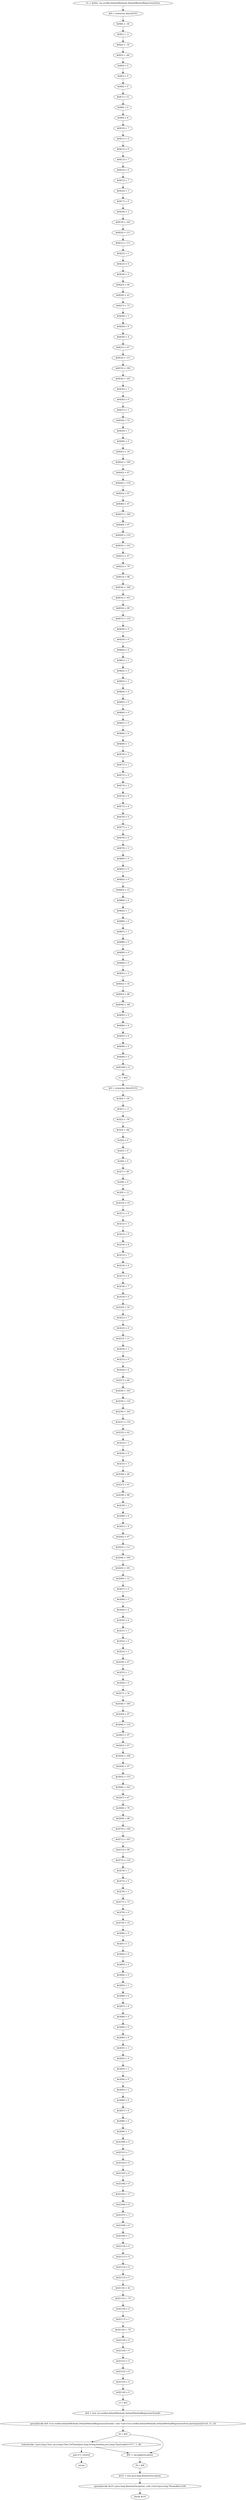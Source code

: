 digraph "unitGraph" {
    "r5 := @this: vm.verifier.defaultMethods.DefaultMethodRegressionTests"
    "$r0 = newarray (byte)[101]"
    "$r0[0] = -54"
    "$r0[1] = -2"
    "$r0[2] = -70"
    "$r0[3] = -66"
    "$r0[4] = 0"
    "$r0[5] = 0"
    "$r0[6] = 0"
    "$r0[7] = 52"
    "$r0[8] = 0"
    "$r0[9] = 8"
    "$r0[10] = 7"
    "$r0[11] = 0"
    "$r0[12] = 6"
    "$r0[13] = 7"
    "$r0[14] = 0"
    "$r0[15] = 7"
    "$r0[16] = 1"
    "$r0[17] = 0"
    "$r0[18] = 3"
    "$r0[19] = 102"
    "$r0[20] = 111"
    "$r0[21] = 111"
    "$r0[22] = 1"
    "$r0[23] = 0"
    "$r0[24] = 3"
    "$r0[25] = 40"
    "$r0[26] = 41"
    "$r0[27] = 73"
    "$r0[28] = 1"
    "$r0[29] = 0"
    "$r0[30] = 4"
    "$r0[31] = 67"
    "$r0[32] = 111"
    "$r0[33] = 100"
    "$r0[34] = 101"
    "$r0[35] = 1"
    "$r0[36] = 0"
    "$r0[37] = 1"
    "$r0[38] = 73"
    "$r0[39] = 1"
    "$r0[40] = 0"
    "$r0[41] = 16"
    "$r0[42] = 106"
    "$r0[43] = 97"
    "$r0[44] = 118"
    "$r0[45] = 97"
    "$r0[46] = 47"
    "$r0[47] = 108"
    "$r0[48] = 97"
    "$r0[49] = 110"
    "$r0[50] = 103"
    "$r0[51] = 47"
    "$r0[52] = 79"
    "$r0[53] = 98"
    "$r0[54] = 106"
    "$r0[55] = 101"
    "$r0[56] = 99"
    "$r0[57] = 116"
    "$r0[58] = 6"
    "$r0[59] = 0"
    "$r0[60] = 0"
    "$r0[61] = 1"
    "$r0[62] = 0"
    "$r0[63] = 2"
    "$r0[64] = 0"
    "$r0[65] = 0"
    "$r0[66] = 0"
    "$r0[67] = 0"
    "$r0[68] = 0"
    "$r0[69] = 1"
    "$r0[70] = 2"
    "$r0[71] = 1"
    "$r0[72] = 0"
    "$r0[73] = 3"
    "$r0[74] = 0"
    "$r0[75] = 4"
    "$r0[76] = 0"
    "$r0[77] = 1"
    "$r0[78] = 0"
    "$r0[79] = 5"
    "$r0[80] = 0"
    "$r0[81] = 0"
    "$r0[82] = 0"
    "$r0[83] = 15"
    "$r0[84] = 0"
    "$r0[85] = 1"
    "$r0[86] = 0"
    "$r0[87] = 1"
    "$r0[88] = 0"
    "$r0[89] = 0"
    "$r0[90] = 0"
    "$r0[91] = 3"
    "$r0[92] = 16"
    "$r0[93] = 99"
    "$r0[94] = -84"
    "$r0[95] = 0"
    "$r0[96] = 0"
    "$r0[97] = 0"
    "$r0[98] = 0"
    "$r0[99] = 0"
    "$r0[100] = 0"
    "r1 = $r0"
    "$r2 = newarray (byte)[125]"
    "$r2[0] = -54"
    "$r2[1] = -2"
    "$r2[2] = -70"
    "$r2[3] = -66"
    "$r2[4] = 0"
    "$r2[5] = 0"
    "$r2[6] = 0"
    "$r2[7] = 49"
    "$r2[8] = 0"
    "$r2[9] = 12"
    "$r2[10] = 10"
    "$r2[11] = 0"
    "$r2[12] = 3"
    "$r2[13] = 0"
    "$r2[14] = 8"
    "$r2[15] = 7"
    "$r2[16] = 0"
    "$r2[17] = 9"
    "$r2[18] = 7"
    "$r2[19] = 0"
    "$r2[20] = 10"
    "$r2[21] = 7"
    "$r2[22] = 0"
    "$r2[23] = 11"
    "$r2[24] = 1"
    "$r2[25] = 0"
    "$r2[26] = 6"
    "$r2[27] = 60"
    "$r2[28] = 105"
    "$r2[29] = 110"
    "$r2[30] = 105"
    "$r2[31] = 116"
    "$r2[32] = 62"
    "$r2[33] = 1"
    "$r2[34] = 0"
    "$r2[35] = 3"
    "$r2[36] = 40"
    "$r2[37] = 41"
    "$r2[38] = 86"
    "$r2[39] = 1"
    "$r2[40] = 0"
    "$r2[41] = 4"
    "$r2[42] = 67"
    "$r2[43] = 111"
    "$r2[44] = 100"
    "$r2[45] = 101"
    "$r2[46] = 12"
    "$r2[47] = 0"
    "$r2[48] = 5"
    "$r2[49] = 0"
    "$r2[50] = 6"
    "$r2[51] = 1"
    "$r2[52] = 0"
    "$r2[53] = 1"
    "$r2[54] = 67"
    "$r2[55] = 1"
    "$r2[56] = 0"
    "$r2[57] = 16"
    "$r2[58] = 106"
    "$r2[59] = 97"
    "$r2[60] = 118"
    "$r2[61] = 97"
    "$r2[62] = 47"
    "$r2[63] = 108"
    "$r2[64] = 97"
    "$r2[65] = 110"
    "$r2[66] = 103"
    "$r2[67] = 47"
    "$r2[68] = 79"
    "$r2[69] = 98"
    "$r2[70] = 106"
    "$r2[71] = 101"
    "$r2[72] = 99"
    "$r2[73] = 116"
    "$r2[74] = 1"
    "$r2[75] = 0"
    "$r2[76] = 1"
    "$r2[77] = 73"
    "$r2[78] = 0"
    "$r2[79] = 33"
    "$r2[80] = 0"
    "$r2[81] = 2"
    "$r2[82] = 0"
    "$r2[83] = 3"
    "$r2[84] = 0"
    "$r2[85] = 1"
    "$r2[86] = 0"
    "$r2[87] = 4"
    "$r2[88] = 0"
    "$r2[89] = 0"
    "$r2[90] = 0"
    "$r2[91] = 1"
    "$r2[92] = 0"
    "$r2[93] = 1"
    "$r2[94] = 0"
    "$r2[95] = 5"
    "$r2[96] = 0"
    "$r2[97] = 6"
    "$r2[98] = 0"
    "$r2[99] = 1"
    "$r2[100] = 0"
    "$r2[101] = 7"
    "$r2[102] = 0"
    "$r2[103] = 0"
    "$r2[104] = 0"
    "$r2[105] = 17"
    "$r2[106] = 0"
    "$r2[107] = 1"
    "$r2[108] = 0"
    "$r2[109] = 1"
    "$r2[110] = 0"
    "$r2[111] = 0"
    "$r2[112] = 0"
    "$r2[113] = 5"
    "$r2[114] = 42"
    "$r2[115] = -73"
    "$r2[116] = 0"
    "$r2[117] = 1"
    "$r2[118] = -79"
    "$r2[119] = 0"
    "$r2[120] = 0"
    "$r2[121] = 0"
    "$r2[122] = 0"
    "$r2[123] = 0"
    "$r2[124] = 0"
    "r3 = $r2"
    "$r4 = new vm.verifier.defaultMethods.DefaultMethodRegressionTests$1"
    "specialinvoke $r4.<vm.verifier.defaultMethods.DefaultMethodRegressionTests$1: void <init>(vm.verifier.defaultMethods.DefaultMethodRegressionTests,byte[],byte[])>(r5, r1, r3)"
    "r6 = $r4"
    "staticinvoke <java.lang.Class: java.lang.Class forName(java.lang.String,boolean,java.lang.ClassLoader)>(\"C\", 1, r6)"
    "goto [?= return]"
    "$r8 := @caughtexception"
    "r9 = $r8"
    "$r10 = new java.lang.RuntimeException"
    "specialinvoke $r10.<java.lang.RuntimeException: void <init>(java.lang.Throwable)>(r9)"
    "throw $r10"
    "return"
    "r5 := @this: vm.verifier.defaultMethods.DefaultMethodRegressionTests"->"$r0 = newarray (byte)[101]";
    "$r0 = newarray (byte)[101]"->"$r0[0] = -54";
    "$r0[0] = -54"->"$r0[1] = -2";
    "$r0[1] = -2"->"$r0[2] = -70";
    "$r0[2] = -70"->"$r0[3] = -66";
    "$r0[3] = -66"->"$r0[4] = 0";
    "$r0[4] = 0"->"$r0[5] = 0";
    "$r0[5] = 0"->"$r0[6] = 0";
    "$r0[6] = 0"->"$r0[7] = 52";
    "$r0[7] = 52"->"$r0[8] = 0";
    "$r0[8] = 0"->"$r0[9] = 8";
    "$r0[9] = 8"->"$r0[10] = 7";
    "$r0[10] = 7"->"$r0[11] = 0";
    "$r0[11] = 0"->"$r0[12] = 6";
    "$r0[12] = 6"->"$r0[13] = 7";
    "$r0[13] = 7"->"$r0[14] = 0";
    "$r0[14] = 0"->"$r0[15] = 7";
    "$r0[15] = 7"->"$r0[16] = 1";
    "$r0[16] = 1"->"$r0[17] = 0";
    "$r0[17] = 0"->"$r0[18] = 3";
    "$r0[18] = 3"->"$r0[19] = 102";
    "$r0[19] = 102"->"$r0[20] = 111";
    "$r0[20] = 111"->"$r0[21] = 111";
    "$r0[21] = 111"->"$r0[22] = 1";
    "$r0[22] = 1"->"$r0[23] = 0";
    "$r0[23] = 0"->"$r0[24] = 3";
    "$r0[24] = 3"->"$r0[25] = 40";
    "$r0[25] = 40"->"$r0[26] = 41";
    "$r0[26] = 41"->"$r0[27] = 73";
    "$r0[27] = 73"->"$r0[28] = 1";
    "$r0[28] = 1"->"$r0[29] = 0";
    "$r0[29] = 0"->"$r0[30] = 4";
    "$r0[30] = 4"->"$r0[31] = 67";
    "$r0[31] = 67"->"$r0[32] = 111";
    "$r0[32] = 111"->"$r0[33] = 100";
    "$r0[33] = 100"->"$r0[34] = 101";
    "$r0[34] = 101"->"$r0[35] = 1";
    "$r0[35] = 1"->"$r0[36] = 0";
    "$r0[36] = 0"->"$r0[37] = 1";
    "$r0[37] = 1"->"$r0[38] = 73";
    "$r0[38] = 73"->"$r0[39] = 1";
    "$r0[39] = 1"->"$r0[40] = 0";
    "$r0[40] = 0"->"$r0[41] = 16";
    "$r0[41] = 16"->"$r0[42] = 106";
    "$r0[42] = 106"->"$r0[43] = 97";
    "$r0[43] = 97"->"$r0[44] = 118";
    "$r0[44] = 118"->"$r0[45] = 97";
    "$r0[45] = 97"->"$r0[46] = 47";
    "$r0[46] = 47"->"$r0[47] = 108";
    "$r0[47] = 108"->"$r0[48] = 97";
    "$r0[48] = 97"->"$r0[49] = 110";
    "$r0[49] = 110"->"$r0[50] = 103";
    "$r0[50] = 103"->"$r0[51] = 47";
    "$r0[51] = 47"->"$r0[52] = 79";
    "$r0[52] = 79"->"$r0[53] = 98";
    "$r0[53] = 98"->"$r0[54] = 106";
    "$r0[54] = 106"->"$r0[55] = 101";
    "$r0[55] = 101"->"$r0[56] = 99";
    "$r0[56] = 99"->"$r0[57] = 116";
    "$r0[57] = 116"->"$r0[58] = 6";
    "$r0[58] = 6"->"$r0[59] = 0";
    "$r0[59] = 0"->"$r0[60] = 0";
    "$r0[60] = 0"->"$r0[61] = 1";
    "$r0[61] = 1"->"$r0[62] = 0";
    "$r0[62] = 0"->"$r0[63] = 2";
    "$r0[63] = 2"->"$r0[64] = 0";
    "$r0[64] = 0"->"$r0[65] = 0";
    "$r0[65] = 0"->"$r0[66] = 0";
    "$r0[66] = 0"->"$r0[67] = 0";
    "$r0[67] = 0"->"$r0[68] = 0";
    "$r0[68] = 0"->"$r0[69] = 1";
    "$r0[69] = 1"->"$r0[70] = 2";
    "$r0[70] = 2"->"$r0[71] = 1";
    "$r0[71] = 1"->"$r0[72] = 0";
    "$r0[72] = 0"->"$r0[73] = 3";
    "$r0[73] = 3"->"$r0[74] = 0";
    "$r0[74] = 0"->"$r0[75] = 4";
    "$r0[75] = 4"->"$r0[76] = 0";
    "$r0[76] = 0"->"$r0[77] = 1";
    "$r0[77] = 1"->"$r0[78] = 0";
    "$r0[78] = 0"->"$r0[79] = 5";
    "$r0[79] = 5"->"$r0[80] = 0";
    "$r0[80] = 0"->"$r0[81] = 0";
    "$r0[81] = 0"->"$r0[82] = 0";
    "$r0[82] = 0"->"$r0[83] = 15";
    "$r0[83] = 15"->"$r0[84] = 0";
    "$r0[84] = 0"->"$r0[85] = 1";
    "$r0[85] = 1"->"$r0[86] = 0";
    "$r0[86] = 0"->"$r0[87] = 1";
    "$r0[87] = 1"->"$r0[88] = 0";
    "$r0[88] = 0"->"$r0[89] = 0";
    "$r0[89] = 0"->"$r0[90] = 0";
    "$r0[90] = 0"->"$r0[91] = 3";
    "$r0[91] = 3"->"$r0[92] = 16";
    "$r0[92] = 16"->"$r0[93] = 99";
    "$r0[93] = 99"->"$r0[94] = -84";
    "$r0[94] = -84"->"$r0[95] = 0";
    "$r0[95] = 0"->"$r0[96] = 0";
    "$r0[96] = 0"->"$r0[97] = 0";
    "$r0[97] = 0"->"$r0[98] = 0";
    "$r0[98] = 0"->"$r0[99] = 0";
    "$r0[99] = 0"->"$r0[100] = 0";
    "$r0[100] = 0"->"r1 = $r0";
    "r1 = $r0"->"$r2 = newarray (byte)[125]";
    "$r2 = newarray (byte)[125]"->"$r2[0] = -54";
    "$r2[0] = -54"->"$r2[1] = -2";
    "$r2[1] = -2"->"$r2[2] = -70";
    "$r2[2] = -70"->"$r2[3] = -66";
    "$r2[3] = -66"->"$r2[4] = 0";
    "$r2[4] = 0"->"$r2[5] = 0";
    "$r2[5] = 0"->"$r2[6] = 0";
    "$r2[6] = 0"->"$r2[7] = 49";
    "$r2[7] = 49"->"$r2[8] = 0";
    "$r2[8] = 0"->"$r2[9] = 12";
    "$r2[9] = 12"->"$r2[10] = 10";
    "$r2[10] = 10"->"$r2[11] = 0";
    "$r2[11] = 0"->"$r2[12] = 3";
    "$r2[12] = 3"->"$r2[13] = 0";
    "$r2[13] = 0"->"$r2[14] = 8";
    "$r2[14] = 8"->"$r2[15] = 7";
    "$r2[15] = 7"->"$r2[16] = 0";
    "$r2[16] = 0"->"$r2[17] = 9";
    "$r2[17] = 9"->"$r2[18] = 7";
    "$r2[18] = 7"->"$r2[19] = 0";
    "$r2[19] = 0"->"$r2[20] = 10";
    "$r2[20] = 10"->"$r2[21] = 7";
    "$r2[21] = 7"->"$r2[22] = 0";
    "$r2[22] = 0"->"$r2[23] = 11";
    "$r2[23] = 11"->"$r2[24] = 1";
    "$r2[24] = 1"->"$r2[25] = 0";
    "$r2[25] = 0"->"$r2[26] = 6";
    "$r2[26] = 6"->"$r2[27] = 60";
    "$r2[27] = 60"->"$r2[28] = 105";
    "$r2[28] = 105"->"$r2[29] = 110";
    "$r2[29] = 110"->"$r2[30] = 105";
    "$r2[30] = 105"->"$r2[31] = 116";
    "$r2[31] = 116"->"$r2[32] = 62";
    "$r2[32] = 62"->"$r2[33] = 1";
    "$r2[33] = 1"->"$r2[34] = 0";
    "$r2[34] = 0"->"$r2[35] = 3";
    "$r2[35] = 3"->"$r2[36] = 40";
    "$r2[36] = 40"->"$r2[37] = 41";
    "$r2[37] = 41"->"$r2[38] = 86";
    "$r2[38] = 86"->"$r2[39] = 1";
    "$r2[39] = 1"->"$r2[40] = 0";
    "$r2[40] = 0"->"$r2[41] = 4";
    "$r2[41] = 4"->"$r2[42] = 67";
    "$r2[42] = 67"->"$r2[43] = 111";
    "$r2[43] = 111"->"$r2[44] = 100";
    "$r2[44] = 100"->"$r2[45] = 101";
    "$r2[45] = 101"->"$r2[46] = 12";
    "$r2[46] = 12"->"$r2[47] = 0";
    "$r2[47] = 0"->"$r2[48] = 5";
    "$r2[48] = 5"->"$r2[49] = 0";
    "$r2[49] = 0"->"$r2[50] = 6";
    "$r2[50] = 6"->"$r2[51] = 1";
    "$r2[51] = 1"->"$r2[52] = 0";
    "$r2[52] = 0"->"$r2[53] = 1";
    "$r2[53] = 1"->"$r2[54] = 67";
    "$r2[54] = 67"->"$r2[55] = 1";
    "$r2[55] = 1"->"$r2[56] = 0";
    "$r2[56] = 0"->"$r2[57] = 16";
    "$r2[57] = 16"->"$r2[58] = 106";
    "$r2[58] = 106"->"$r2[59] = 97";
    "$r2[59] = 97"->"$r2[60] = 118";
    "$r2[60] = 118"->"$r2[61] = 97";
    "$r2[61] = 97"->"$r2[62] = 47";
    "$r2[62] = 47"->"$r2[63] = 108";
    "$r2[63] = 108"->"$r2[64] = 97";
    "$r2[64] = 97"->"$r2[65] = 110";
    "$r2[65] = 110"->"$r2[66] = 103";
    "$r2[66] = 103"->"$r2[67] = 47";
    "$r2[67] = 47"->"$r2[68] = 79";
    "$r2[68] = 79"->"$r2[69] = 98";
    "$r2[69] = 98"->"$r2[70] = 106";
    "$r2[70] = 106"->"$r2[71] = 101";
    "$r2[71] = 101"->"$r2[72] = 99";
    "$r2[72] = 99"->"$r2[73] = 116";
    "$r2[73] = 116"->"$r2[74] = 1";
    "$r2[74] = 1"->"$r2[75] = 0";
    "$r2[75] = 0"->"$r2[76] = 1";
    "$r2[76] = 1"->"$r2[77] = 73";
    "$r2[77] = 73"->"$r2[78] = 0";
    "$r2[78] = 0"->"$r2[79] = 33";
    "$r2[79] = 33"->"$r2[80] = 0";
    "$r2[80] = 0"->"$r2[81] = 2";
    "$r2[81] = 2"->"$r2[82] = 0";
    "$r2[82] = 0"->"$r2[83] = 3";
    "$r2[83] = 3"->"$r2[84] = 0";
    "$r2[84] = 0"->"$r2[85] = 1";
    "$r2[85] = 1"->"$r2[86] = 0";
    "$r2[86] = 0"->"$r2[87] = 4";
    "$r2[87] = 4"->"$r2[88] = 0";
    "$r2[88] = 0"->"$r2[89] = 0";
    "$r2[89] = 0"->"$r2[90] = 0";
    "$r2[90] = 0"->"$r2[91] = 1";
    "$r2[91] = 1"->"$r2[92] = 0";
    "$r2[92] = 0"->"$r2[93] = 1";
    "$r2[93] = 1"->"$r2[94] = 0";
    "$r2[94] = 0"->"$r2[95] = 5";
    "$r2[95] = 5"->"$r2[96] = 0";
    "$r2[96] = 0"->"$r2[97] = 6";
    "$r2[97] = 6"->"$r2[98] = 0";
    "$r2[98] = 0"->"$r2[99] = 1";
    "$r2[99] = 1"->"$r2[100] = 0";
    "$r2[100] = 0"->"$r2[101] = 7";
    "$r2[101] = 7"->"$r2[102] = 0";
    "$r2[102] = 0"->"$r2[103] = 0";
    "$r2[103] = 0"->"$r2[104] = 0";
    "$r2[104] = 0"->"$r2[105] = 17";
    "$r2[105] = 17"->"$r2[106] = 0";
    "$r2[106] = 0"->"$r2[107] = 1";
    "$r2[107] = 1"->"$r2[108] = 0";
    "$r2[108] = 0"->"$r2[109] = 1";
    "$r2[109] = 1"->"$r2[110] = 0";
    "$r2[110] = 0"->"$r2[111] = 0";
    "$r2[111] = 0"->"$r2[112] = 0";
    "$r2[112] = 0"->"$r2[113] = 5";
    "$r2[113] = 5"->"$r2[114] = 42";
    "$r2[114] = 42"->"$r2[115] = -73";
    "$r2[115] = -73"->"$r2[116] = 0";
    "$r2[116] = 0"->"$r2[117] = 1";
    "$r2[117] = 1"->"$r2[118] = -79";
    "$r2[118] = -79"->"$r2[119] = 0";
    "$r2[119] = 0"->"$r2[120] = 0";
    "$r2[120] = 0"->"$r2[121] = 0";
    "$r2[121] = 0"->"$r2[122] = 0";
    "$r2[122] = 0"->"$r2[123] = 0";
    "$r2[123] = 0"->"$r2[124] = 0";
    "$r2[124] = 0"->"r3 = $r2";
    "r3 = $r2"->"$r4 = new vm.verifier.defaultMethods.DefaultMethodRegressionTests$1";
    "$r4 = new vm.verifier.defaultMethods.DefaultMethodRegressionTests$1"->"specialinvoke $r4.<vm.verifier.defaultMethods.DefaultMethodRegressionTests$1: void <init>(vm.verifier.defaultMethods.DefaultMethodRegressionTests,byte[],byte[])>(r5, r1, r3)";
    "specialinvoke $r4.<vm.verifier.defaultMethods.DefaultMethodRegressionTests$1: void <init>(vm.verifier.defaultMethods.DefaultMethodRegressionTests,byte[],byte[])>(r5, r1, r3)"->"r6 = $r4";
    "r6 = $r4"->"staticinvoke <java.lang.Class: java.lang.Class forName(java.lang.String,boolean,java.lang.ClassLoader)>(\"C\", 1, r6)";
    "r6 = $r4"->"$r8 := @caughtexception";
    "staticinvoke <java.lang.Class: java.lang.Class forName(java.lang.String,boolean,java.lang.ClassLoader)>(\"C\", 1, r6)"->"goto [?= return]";
    "staticinvoke <java.lang.Class: java.lang.Class forName(java.lang.String,boolean,java.lang.ClassLoader)>(\"C\", 1, r6)"->"$r8 := @caughtexception";
    "goto [?= return]"->"return";
    "$r8 := @caughtexception"->"r9 = $r8";
    "r9 = $r8"->"$r10 = new java.lang.RuntimeException";
    "$r10 = new java.lang.RuntimeException"->"specialinvoke $r10.<java.lang.RuntimeException: void <init>(java.lang.Throwable)>(r9)";
    "specialinvoke $r10.<java.lang.RuntimeException: void <init>(java.lang.Throwable)>(r9)"->"throw $r10";
}
